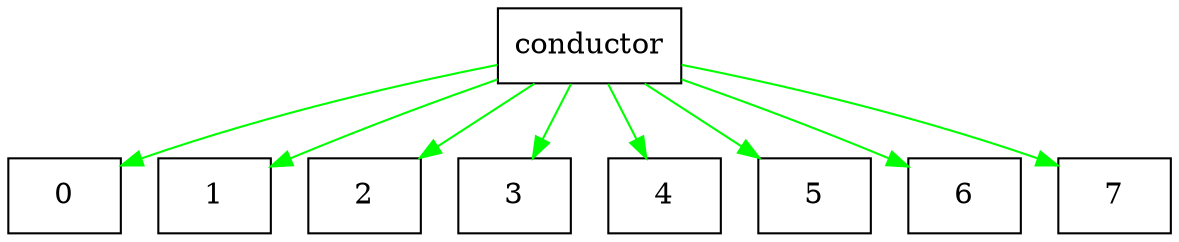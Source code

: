 digraph g {

    node [ shape = polygon, sides = 4 ]
    edge [color=green]
    conductor -> 0
    conductor -> 1
    conductor -> 2
    conductor -> 3
    conductor -> 4
    conductor -> 5
    conductor -> 6
    conductor -> 7
}
